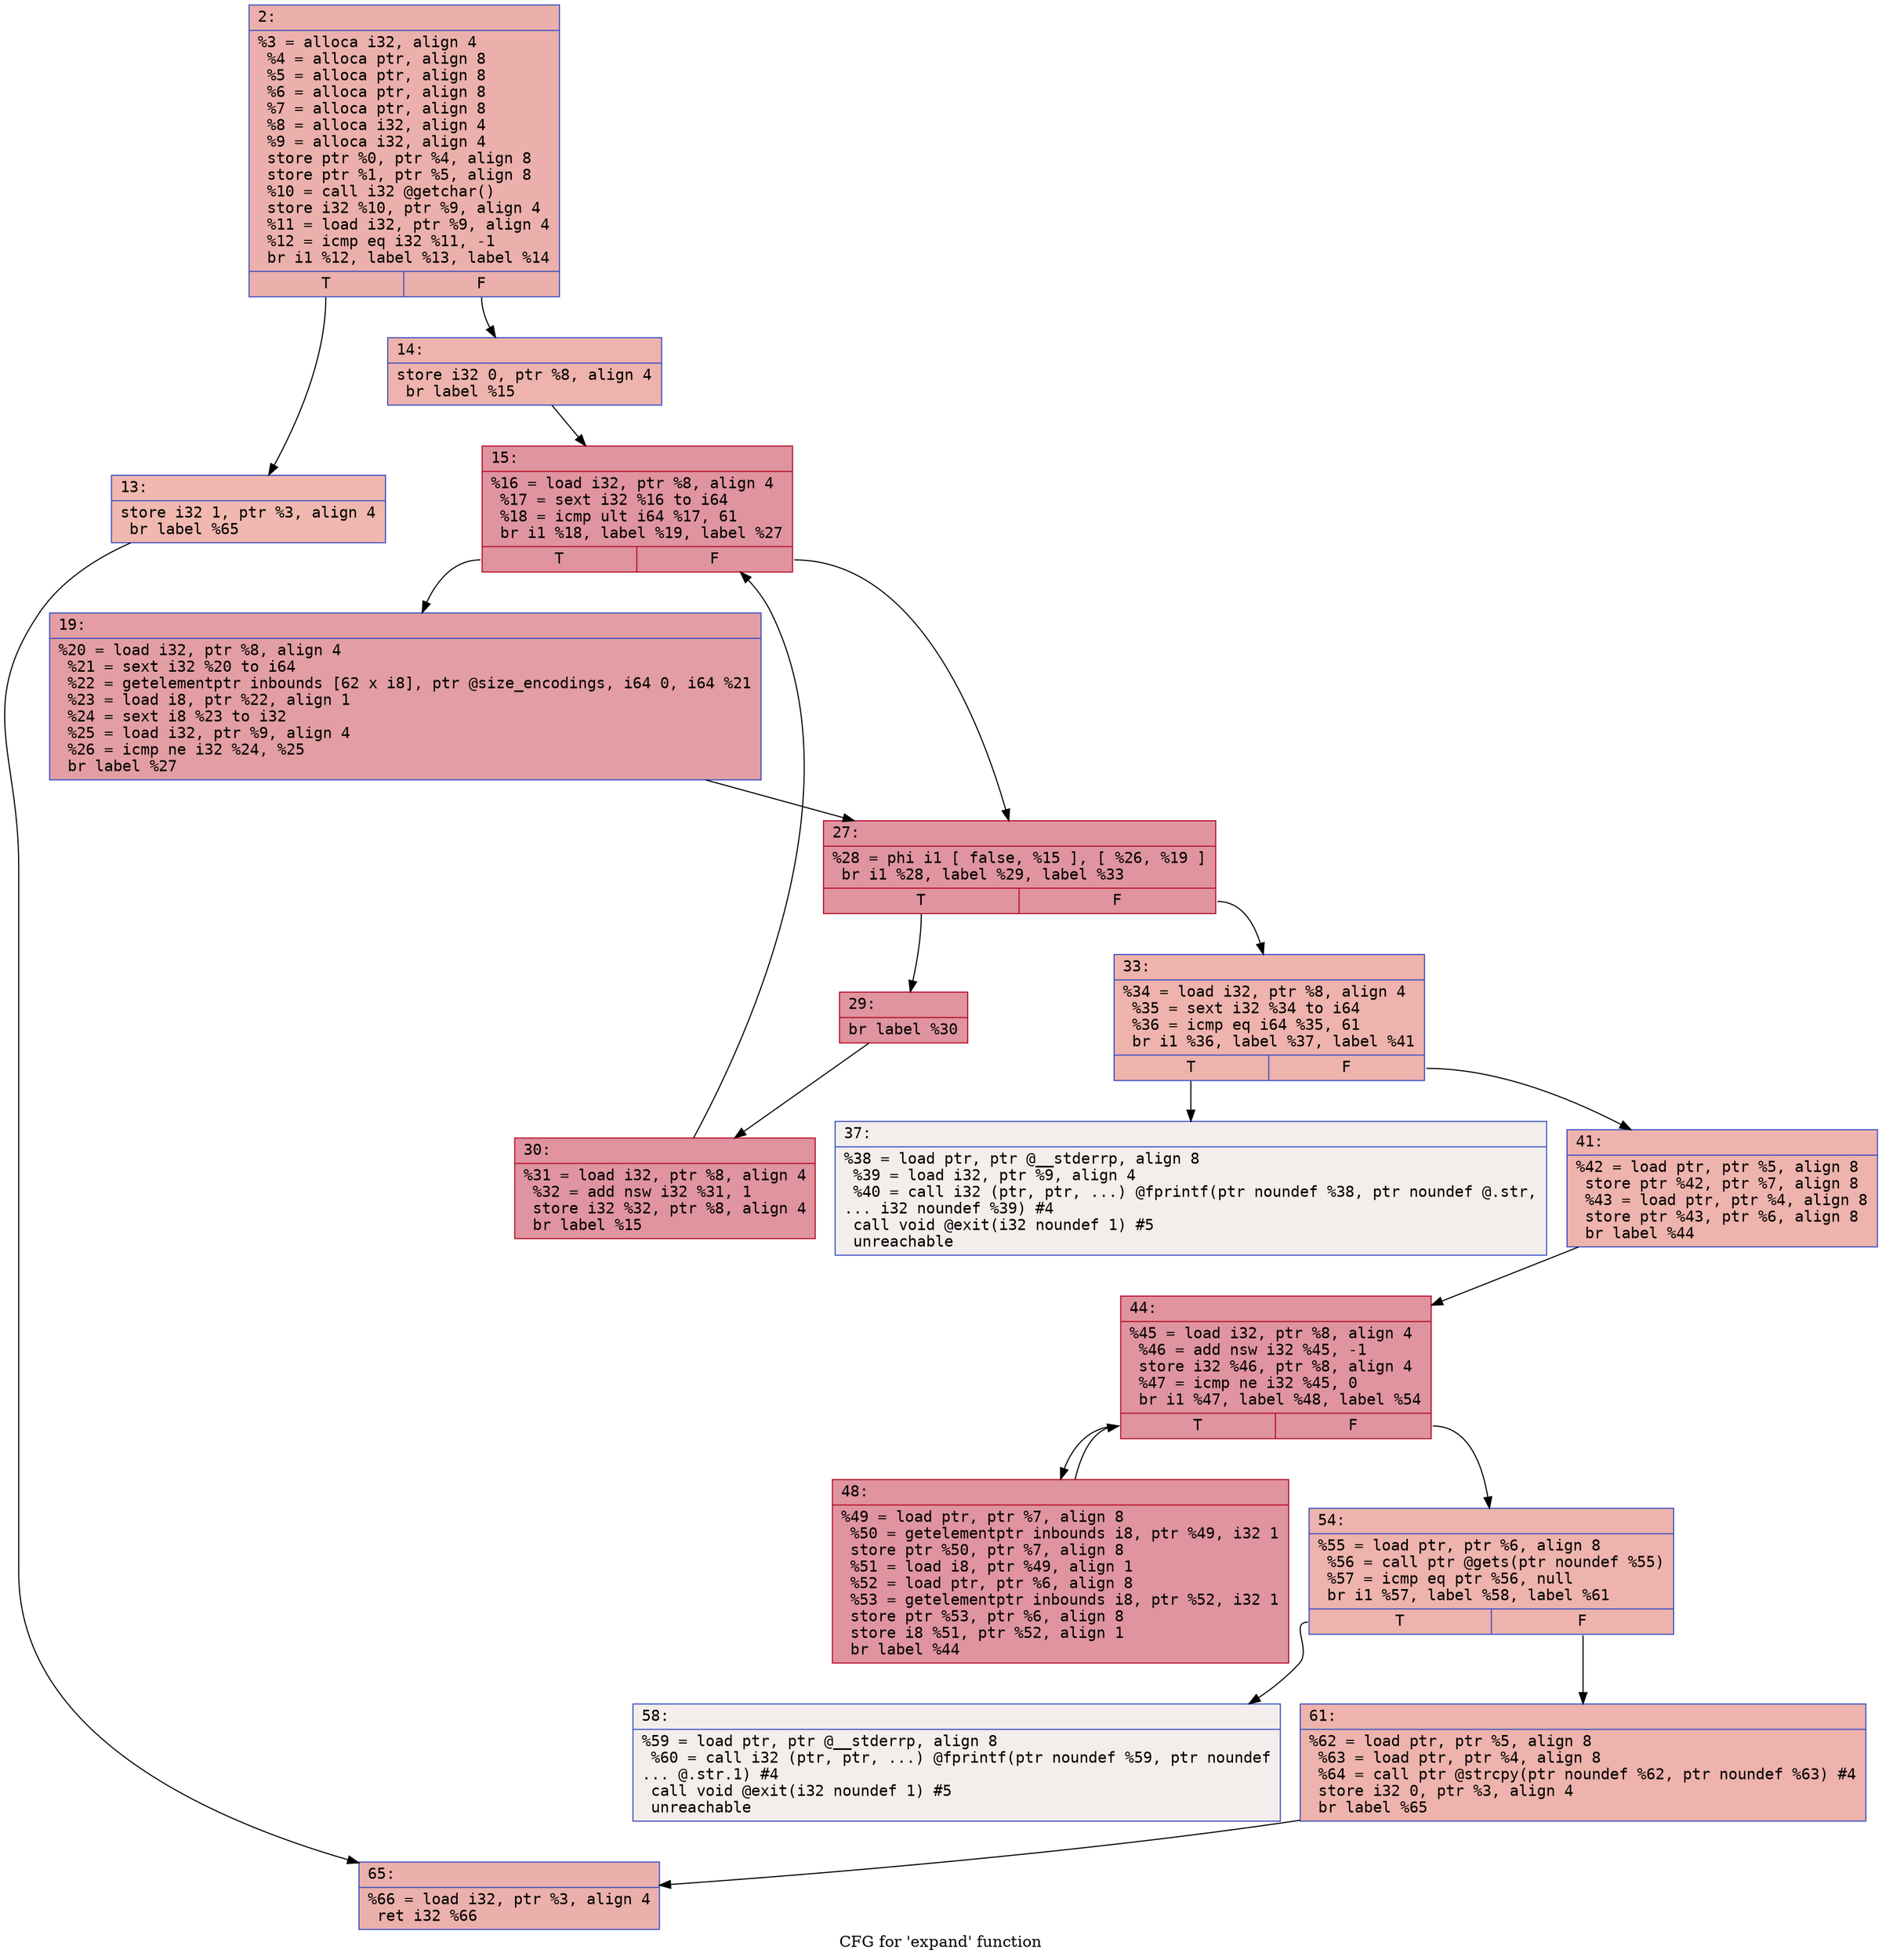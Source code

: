digraph "CFG for 'expand' function" {
	label="CFG for 'expand' function";

	Node0x600000be6170 [shape=record,color="#3d50c3ff", style=filled, fillcolor="#d24b4070" fontname="Courier",label="{2:\l|  %3 = alloca i32, align 4\l  %4 = alloca ptr, align 8\l  %5 = alloca ptr, align 8\l  %6 = alloca ptr, align 8\l  %7 = alloca ptr, align 8\l  %8 = alloca i32, align 4\l  %9 = alloca i32, align 4\l  store ptr %0, ptr %4, align 8\l  store ptr %1, ptr %5, align 8\l  %10 = call i32 @getchar()\l  store i32 %10, ptr %9, align 4\l  %11 = load i32, ptr %9, align 4\l  %12 = icmp eq i32 %11, -1\l  br i1 %12, label %13, label %14\l|{<s0>T|<s1>F}}"];
	Node0x600000be6170:s0 -> Node0x600000be61c0[tooltip="2 -> 13\nProbability 37.50%" ];
	Node0x600000be6170:s1 -> Node0x600000be6210[tooltip="2 -> 14\nProbability 62.50%" ];
	Node0x600000be61c0 [shape=record,color="#3d50c3ff", style=filled, fillcolor="#dc5d4a70" fontname="Courier",label="{13:\l|  store i32 1, ptr %3, align 4\l  br label %65\l}"];
	Node0x600000be61c0 -> Node0x600000be6670[tooltip="13 -> 65\nProbability 100.00%" ];
	Node0x600000be6210 [shape=record,color="#3d50c3ff", style=filled, fillcolor="#d6524470" fontname="Courier",label="{14:\l|  store i32 0, ptr %8, align 4\l  br label %15\l}"];
	Node0x600000be6210 -> Node0x600000be6260[tooltip="14 -> 15\nProbability 100.00%" ];
	Node0x600000be6260 [shape=record,color="#b70d28ff", style=filled, fillcolor="#b70d2870" fontname="Courier",label="{15:\l|  %16 = load i32, ptr %8, align 4\l  %17 = sext i32 %16 to i64\l  %18 = icmp ult i64 %17, 61\l  br i1 %18, label %19, label %27\l|{<s0>T|<s1>F}}"];
	Node0x600000be6260:s0 -> Node0x600000be62b0[tooltip="15 -> 19\nProbability 50.00%" ];
	Node0x600000be6260:s1 -> Node0x600000be6300[tooltip="15 -> 27\nProbability 50.00%" ];
	Node0x600000be62b0 [shape=record,color="#3d50c3ff", style=filled, fillcolor="#be242e70" fontname="Courier",label="{19:\l|  %20 = load i32, ptr %8, align 4\l  %21 = sext i32 %20 to i64\l  %22 = getelementptr inbounds [62 x i8], ptr @size_encodings, i64 0, i64 %21\l  %23 = load i8, ptr %22, align 1\l  %24 = sext i8 %23 to i32\l  %25 = load i32, ptr %9, align 4\l  %26 = icmp ne i32 %24, %25\l  br label %27\l}"];
	Node0x600000be62b0 -> Node0x600000be6300[tooltip="19 -> 27\nProbability 100.00%" ];
	Node0x600000be6300 [shape=record,color="#b70d28ff", style=filled, fillcolor="#b70d2870" fontname="Courier",label="{27:\l|  %28 = phi i1 [ false, %15 ], [ %26, %19 ]\l  br i1 %28, label %29, label %33\l|{<s0>T|<s1>F}}"];
	Node0x600000be6300:s0 -> Node0x600000be6350[tooltip="27 -> 29\nProbability 96.88%" ];
	Node0x600000be6300:s1 -> Node0x600000be63f0[tooltip="27 -> 33\nProbability 3.12%" ];
	Node0x600000be6350 [shape=record,color="#b70d28ff", style=filled, fillcolor="#b70d2870" fontname="Courier",label="{29:\l|  br label %30\l}"];
	Node0x600000be6350 -> Node0x600000be63a0[tooltip="29 -> 30\nProbability 100.00%" ];
	Node0x600000be63a0 [shape=record,color="#b70d28ff", style=filled, fillcolor="#b70d2870" fontname="Courier",label="{30:\l|  %31 = load i32, ptr %8, align 4\l  %32 = add nsw i32 %31, 1\l  store i32 %32, ptr %8, align 4\l  br label %15\l}"];
	Node0x600000be63a0 -> Node0x600000be6260[tooltip="30 -> 15\nProbability 100.00%" ];
	Node0x600000be63f0 [shape=record,color="#3d50c3ff", style=filled, fillcolor="#d6524470" fontname="Courier",label="{33:\l|  %34 = load i32, ptr %8, align 4\l  %35 = sext i32 %34 to i64\l  %36 = icmp eq i64 %35, 61\l  br i1 %36, label %37, label %41\l|{<s0>T|<s1>F}}"];
	Node0x600000be63f0:s0 -> Node0x600000be6440[tooltip="33 -> 37\nProbability 0.00%" ];
	Node0x600000be63f0:s1 -> Node0x600000be6490[tooltip="33 -> 41\nProbability 100.00%" ];
	Node0x600000be6440 [shape=record,color="#3d50c3ff", style=filled, fillcolor="#e5d8d170" fontname="Courier",label="{37:\l|  %38 = load ptr, ptr @__stderrp, align 8\l  %39 = load i32, ptr %9, align 4\l  %40 = call i32 (ptr, ptr, ...) @fprintf(ptr noundef %38, ptr noundef @.str,\l... i32 noundef %39) #4\l  call void @exit(i32 noundef 1) #5\l  unreachable\l}"];
	Node0x600000be6490 [shape=record,color="#3d50c3ff", style=filled, fillcolor="#d6524470" fontname="Courier",label="{41:\l|  %42 = load ptr, ptr %5, align 8\l  store ptr %42, ptr %7, align 8\l  %43 = load ptr, ptr %4, align 8\l  store ptr %43, ptr %6, align 8\l  br label %44\l}"];
	Node0x600000be6490 -> Node0x600000be64e0[tooltip="41 -> 44\nProbability 100.00%" ];
	Node0x600000be64e0 [shape=record,color="#b70d28ff", style=filled, fillcolor="#b70d2870" fontname="Courier",label="{44:\l|  %45 = load i32, ptr %8, align 4\l  %46 = add nsw i32 %45, -1\l  store i32 %46, ptr %8, align 4\l  %47 = icmp ne i32 %45, 0\l  br i1 %47, label %48, label %54\l|{<s0>T|<s1>F}}"];
	Node0x600000be64e0:s0 -> Node0x600000be6530[tooltip="44 -> 48\nProbability 96.88%" ];
	Node0x600000be64e0:s1 -> Node0x600000be6580[tooltip="44 -> 54\nProbability 3.12%" ];
	Node0x600000be6530 [shape=record,color="#b70d28ff", style=filled, fillcolor="#b70d2870" fontname="Courier",label="{48:\l|  %49 = load ptr, ptr %7, align 8\l  %50 = getelementptr inbounds i8, ptr %49, i32 1\l  store ptr %50, ptr %7, align 8\l  %51 = load i8, ptr %49, align 1\l  %52 = load ptr, ptr %6, align 8\l  %53 = getelementptr inbounds i8, ptr %52, i32 1\l  store ptr %53, ptr %6, align 8\l  store i8 %51, ptr %52, align 1\l  br label %44\l}"];
	Node0x600000be6530 -> Node0x600000be64e0[tooltip="48 -> 44\nProbability 100.00%" ];
	Node0x600000be6580 [shape=record,color="#3d50c3ff", style=filled, fillcolor="#d6524470" fontname="Courier",label="{54:\l|  %55 = load ptr, ptr %6, align 8\l  %56 = call ptr @gets(ptr noundef %55)\l  %57 = icmp eq ptr %56, null\l  br i1 %57, label %58, label %61\l|{<s0>T|<s1>F}}"];
	Node0x600000be6580:s0 -> Node0x600000be65d0[tooltip="54 -> 58\nProbability 0.00%" ];
	Node0x600000be6580:s1 -> Node0x600000be6620[tooltip="54 -> 61\nProbability 100.00%" ];
	Node0x600000be65d0 [shape=record,color="#3d50c3ff", style=filled, fillcolor="#e5d8d170" fontname="Courier",label="{58:\l|  %59 = load ptr, ptr @__stderrp, align 8\l  %60 = call i32 (ptr, ptr, ...) @fprintf(ptr noundef %59, ptr noundef\l... @.str.1) #4\l  call void @exit(i32 noundef 1) #5\l  unreachable\l}"];
	Node0x600000be6620 [shape=record,color="#3d50c3ff", style=filled, fillcolor="#d6524470" fontname="Courier",label="{61:\l|  %62 = load ptr, ptr %5, align 8\l  %63 = load ptr, ptr %4, align 8\l  %64 = call ptr @strcpy(ptr noundef %62, ptr noundef %63) #4\l  store i32 0, ptr %3, align 4\l  br label %65\l}"];
	Node0x600000be6620 -> Node0x600000be6670[tooltip="61 -> 65\nProbability 100.00%" ];
	Node0x600000be6670 [shape=record,color="#3d50c3ff", style=filled, fillcolor="#d24b4070" fontname="Courier",label="{65:\l|  %66 = load i32, ptr %3, align 4\l  ret i32 %66\l}"];
}
